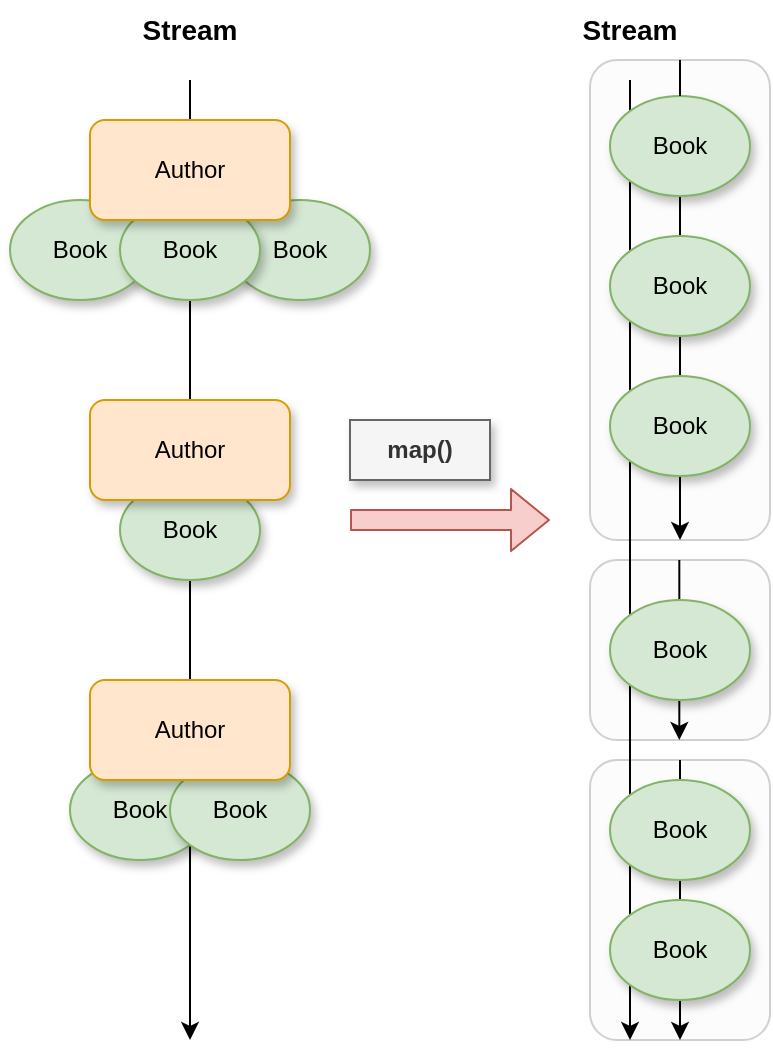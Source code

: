 <mxfile>
    <diagram id="mTx6PJ1XlBeTCLGS-Tsy" name="map">
        <mxGraphModel dx="988" dy="532" grid="0" gridSize="10" guides="1" tooltips="1" connect="1" arrows="1" fold="1" page="1" pageScale="1" pageWidth="850" pageHeight="1100" math="0" shadow="0">
            <root>
                <mxCell id="0"/>
                <mxCell id="1" parent="0"/>
                <mxCell id="37" value="" style="rounded=1;whiteSpace=wrap;html=1;fillColor=#f5f5f5;fontColor=#333333;strokeColor=#666666;opacity=30;fontStyle=1" vertex="1" parent="1">
                    <mxGeometry x="480" y="380" width="90" height="140" as="geometry"/>
                </mxCell>
                <mxCell id="35" value="" style="rounded=1;whiteSpace=wrap;html=1;fillColor=#f5f5f5;fontColor=#333333;strokeColor=#666666;opacity=30;fontStyle=1" vertex="1" parent="1">
                    <mxGeometry x="480" y="280" width="90" height="90" as="geometry"/>
                </mxCell>
                <mxCell id="34" value="" style="rounded=1;whiteSpace=wrap;html=1;fillColor=#f5f5f5;fontColor=#333333;strokeColor=#666666;opacity=30;" vertex="1" parent="1">
                    <mxGeometry x="480" y="30" width="90" height="240" as="geometry"/>
                </mxCell>
                <mxCell id="2" value="" style="endArrow=classic;html=1;" parent="1" edge="1">
                    <mxGeometry width="50" height="50" relative="1" as="geometry">
                        <mxPoint x="280" y="40" as="sourcePoint"/>
                        <mxPoint x="280" y="520" as="targetPoint"/>
                    </mxGeometry>
                </mxCell>
                <mxCell id="5" value="Book" style="ellipse;whiteSpace=wrap;html=1;fillColor=#d5e8d4;strokeColor=#82b366;shadow=1;" parent="1" vertex="1">
                    <mxGeometry x="190" y="100" width="70" height="50" as="geometry"/>
                </mxCell>
                <mxCell id="6" value="Book" style="ellipse;whiteSpace=wrap;html=1;fillColor=#d5e8d4;strokeColor=#82b366;shadow=1;" parent="1" vertex="1">
                    <mxGeometry x="300" y="100" width="70" height="50" as="geometry"/>
                </mxCell>
                <mxCell id="7" value="Book" style="ellipse;whiteSpace=wrap;html=1;fillColor=#d5e8d4;strokeColor=#82b366;shadow=1;" parent="1" vertex="1">
                    <mxGeometry x="245" y="100" width="70" height="50" as="geometry"/>
                </mxCell>
                <mxCell id="4" value="Author" style="rounded=1;whiteSpace=wrap;html=1;fillColor=#ffe6cc;strokeColor=#d79b00;shadow=1;" parent="1" vertex="1">
                    <mxGeometry x="230" y="60" width="100" height="50" as="geometry"/>
                </mxCell>
                <mxCell id="10" value="Book" style="ellipse;whiteSpace=wrap;html=1;fillColor=#d5e8d4;strokeColor=#82b366;shadow=1;" parent="1" vertex="1">
                    <mxGeometry x="245" y="240" width="70" height="50" as="geometry"/>
                </mxCell>
                <mxCell id="11" value="Author" style="rounded=1;whiteSpace=wrap;html=1;fillColor=#ffe6cc;strokeColor=#d79b00;shadow=1;" parent="1" vertex="1">
                    <mxGeometry x="230" y="200" width="100" height="50" as="geometry"/>
                </mxCell>
                <mxCell id="12" value="Book" style="ellipse;whiteSpace=wrap;html=1;fillColor=#d5e8d4;strokeColor=#82b366;shadow=1;" parent="1" vertex="1">
                    <mxGeometry x="220" y="380" width="70" height="50" as="geometry"/>
                </mxCell>
                <mxCell id="13" value="Book" style="ellipse;whiteSpace=wrap;html=1;fillColor=#d5e8d4;strokeColor=#82b366;shadow=1;" parent="1" vertex="1">
                    <mxGeometry x="270" y="380" width="70" height="50" as="geometry"/>
                </mxCell>
                <mxCell id="15" value="Author" style="rounded=1;whiteSpace=wrap;html=1;fillColor=#ffe6cc;strokeColor=#d79b00;shadow=1;" parent="1" vertex="1">
                    <mxGeometry x="230" y="340" width="100" height="50" as="geometry"/>
                </mxCell>
                <mxCell id="16" value="" style="endArrow=classic;html=1;" parent="1" edge="1">
                    <mxGeometry width="50" height="50" relative="1" as="geometry">
                        <mxPoint x="500" y="40" as="sourcePoint"/>
                        <mxPoint x="500" y="520" as="targetPoint"/>
                    </mxGeometry>
                </mxCell>
                <mxCell id="17" value="" style="shape=flexArrow;endArrow=classic;html=1;fillColor=#f8cecc;strokeColor=#b85450;" parent="1" edge="1">
                    <mxGeometry width="50" height="50" relative="1" as="geometry">
                        <mxPoint x="360" y="260" as="sourcePoint"/>
                        <mxPoint x="460" y="260" as="targetPoint"/>
                    </mxGeometry>
                </mxCell>
                <mxCell id="18" value="&lt;b&gt;map()&lt;/b&gt;" style="rounded=0;whiteSpace=wrap;html=1;shadow=1;fillColor=#f5f5f5;fontColor=#333333;strokeColor=#666666;" parent="1" vertex="1">
                    <mxGeometry x="360" y="210" width="70" height="30" as="geometry"/>
                </mxCell>
                <mxCell id="19" value="" style="endArrow=classic;html=1;startArrow=none;entryX=0.5;entryY=1;entryDx=0;entryDy=0;" parent="1" source="20" edge="1" target="34">
                    <mxGeometry width="50" height="50" relative="1" as="geometry">
                        <mxPoint x="525" y="28" as="sourcePoint"/>
                        <mxPoint x="525" y="268" as="targetPoint"/>
                    </mxGeometry>
                </mxCell>
                <mxCell id="20" value="Book" style="ellipse;whiteSpace=wrap;html=1;fillColor=#d5e8d4;strokeColor=#82b366;shadow=1;" parent="1" vertex="1">
                    <mxGeometry x="490" y="48" width="70" height="50" as="geometry"/>
                </mxCell>
                <mxCell id="22" value="" style="endArrow=none;html=1;" parent="1" target="20" edge="1">
                    <mxGeometry width="50" height="50" relative="1" as="geometry">
                        <mxPoint x="525" y="30" as="sourcePoint"/>
                        <mxPoint x="525" y="238" as="targetPoint"/>
                    </mxGeometry>
                </mxCell>
                <mxCell id="23" value="Book" style="ellipse;whiteSpace=wrap;html=1;fillColor=#d5e8d4;strokeColor=#82b366;shadow=1;" parent="1" vertex="1">
                    <mxGeometry x="490" y="118" width="70" height="50" as="geometry"/>
                </mxCell>
                <mxCell id="24" value="Book" style="ellipse;whiteSpace=wrap;html=1;fillColor=#d5e8d4;strokeColor=#82b366;shadow=1;" parent="1" vertex="1">
                    <mxGeometry x="490" y="188" width="70" height="50" as="geometry"/>
                </mxCell>
                <mxCell id="27" value="" style="endArrow=classic;html=1;" parent="1" edge="1">
                    <mxGeometry width="50" height="50" relative="1" as="geometry">
                        <mxPoint x="524.66" y="280" as="sourcePoint"/>
                        <mxPoint x="524.66" y="370" as="targetPoint"/>
                    </mxGeometry>
                </mxCell>
                <mxCell id="28" value="Book" style="ellipse;whiteSpace=wrap;html=1;fillColor=#d5e8d4;strokeColor=#82b366;shadow=1;" parent="1" vertex="1">
                    <mxGeometry x="490" y="300" width="70" height="50" as="geometry"/>
                </mxCell>
                <mxCell id="29" value="" style="endArrow=classic;html=1;startArrow=none;" parent="1" edge="1">
                    <mxGeometry width="50" height="50" relative="1" as="geometry">
                        <mxPoint x="525" y="380" as="sourcePoint"/>
                        <mxPoint x="525" y="520" as="targetPoint"/>
                    </mxGeometry>
                </mxCell>
                <mxCell id="32" value="Book" style="ellipse;whiteSpace=wrap;html=1;fillColor=#d5e8d4;strokeColor=#82b366;shadow=1;" parent="1" vertex="1">
                    <mxGeometry x="490" y="450" width="70" height="50" as="geometry"/>
                </mxCell>
                <mxCell id="33" value="Book" style="ellipse;whiteSpace=wrap;html=1;fillColor=#d5e8d4;strokeColor=#82b366;shadow=1;" parent="1" vertex="1">
                    <mxGeometry x="490" y="390" width="70" height="50" as="geometry"/>
                </mxCell>
                <mxCell id="38" value="&lt;font size=&quot;1&quot;&gt;&lt;span style=&quot;font-size: 14px&quot;&gt;Stream&lt;/span&gt;&lt;/font&gt;" style="text;html=1;strokeColor=none;fillColor=none;align=center;verticalAlign=middle;whiteSpace=wrap;rounded=0;opacity=30;fontStyle=1" vertex="1" parent="1">
                    <mxGeometry x="250" width="60" height="30" as="geometry"/>
                </mxCell>
                <mxCell id="39" value="&lt;font size=&quot;1&quot;&gt;&lt;b style=&quot;font-size: 14px&quot;&gt;Stream&lt;/b&gt;&lt;/font&gt;" style="text;html=1;strokeColor=none;fillColor=none;align=center;verticalAlign=middle;whiteSpace=wrap;rounded=0;opacity=30;" vertex="1" parent="1">
                    <mxGeometry x="470" width="60" height="30" as="geometry"/>
                </mxCell>
            </root>
        </mxGraphModel>
    </diagram>
    <diagram id="wIpzz4uOao0oQfYRNE4-" name="flatmap">
        <mxGraphModel dx="988" dy="532" grid="0" gridSize="10" guides="1" tooltips="1" connect="1" arrows="1" fold="1" page="1" pageScale="1" pageWidth="850" pageHeight="1100" math="0" shadow="0">
            <root>
                <mxCell id="jXMVuXcmdpLz4qbKkH9A-0"/>
                <mxCell id="jXMVuXcmdpLz4qbKkH9A-1" parent="jXMVuXcmdpLz4qbKkH9A-0"/>
                <mxCell id="bMC3bm_dQhHsErU3l49g-0" value="" style="endArrow=classic;html=1;" parent="jXMVuXcmdpLz4qbKkH9A-1" edge="1">
                    <mxGeometry width="50" height="50" relative="1" as="geometry">
                        <mxPoint x="280" y="40" as="sourcePoint"/>
                        <mxPoint x="280" y="520" as="targetPoint"/>
                    </mxGeometry>
                </mxCell>
                <mxCell id="bMC3bm_dQhHsErU3l49g-1" value="Book" style="ellipse;whiteSpace=wrap;html=1;fillColor=#d5e8d4;strokeColor=#82b366;shadow=1;" parent="jXMVuXcmdpLz4qbKkH9A-1" vertex="1">
                    <mxGeometry x="190" y="100" width="70" height="50" as="geometry"/>
                </mxCell>
                <mxCell id="bMC3bm_dQhHsErU3l49g-2" value="Book" style="ellipse;whiteSpace=wrap;html=1;fillColor=#d5e8d4;strokeColor=#82b366;shadow=1;" parent="jXMVuXcmdpLz4qbKkH9A-1" vertex="1">
                    <mxGeometry x="300" y="100" width="70" height="50" as="geometry"/>
                </mxCell>
                <mxCell id="bMC3bm_dQhHsErU3l49g-3" value="Book" style="ellipse;whiteSpace=wrap;html=1;fillColor=#d5e8d4;strokeColor=#82b366;shadow=1;" parent="jXMVuXcmdpLz4qbKkH9A-1" vertex="1">
                    <mxGeometry x="245" y="100" width="70" height="50" as="geometry"/>
                </mxCell>
                <mxCell id="bMC3bm_dQhHsErU3l49g-4" value="Author" style="rounded=1;whiteSpace=wrap;html=1;fillColor=#ffe6cc;strokeColor=#d79b00;shadow=1;" parent="jXMVuXcmdpLz4qbKkH9A-1" vertex="1">
                    <mxGeometry x="230" y="60" width="100" height="50" as="geometry"/>
                </mxCell>
                <mxCell id="bMC3bm_dQhHsErU3l49g-5" value="Book" style="ellipse;whiteSpace=wrap;html=1;fillColor=#d5e8d4;strokeColor=#82b366;shadow=1;" parent="jXMVuXcmdpLz4qbKkH9A-1" vertex="1">
                    <mxGeometry x="245" y="240" width="70" height="50" as="geometry"/>
                </mxCell>
                <mxCell id="bMC3bm_dQhHsErU3l49g-6" value="Author" style="rounded=1;whiteSpace=wrap;html=1;fillColor=#ffe6cc;strokeColor=#d79b00;shadow=1;" parent="jXMVuXcmdpLz4qbKkH9A-1" vertex="1">
                    <mxGeometry x="230" y="200" width="100" height="50" as="geometry"/>
                </mxCell>
                <mxCell id="bMC3bm_dQhHsErU3l49g-7" value="Book" style="ellipse;whiteSpace=wrap;html=1;fillColor=#d5e8d4;strokeColor=#82b366;shadow=1;" parent="jXMVuXcmdpLz4qbKkH9A-1" vertex="1">
                    <mxGeometry x="220" y="380" width="70" height="50" as="geometry"/>
                </mxCell>
                <mxCell id="bMC3bm_dQhHsErU3l49g-8" value="Book" style="ellipse;whiteSpace=wrap;html=1;fillColor=#d5e8d4;strokeColor=#82b366;shadow=1;" parent="jXMVuXcmdpLz4qbKkH9A-1" vertex="1">
                    <mxGeometry x="270" y="380" width="70" height="50" as="geometry"/>
                </mxCell>
                <mxCell id="bMC3bm_dQhHsErU3l49g-9" value="Author" style="rounded=1;whiteSpace=wrap;html=1;fillColor=#ffe6cc;strokeColor=#d79b00;shadow=1;" parent="jXMVuXcmdpLz4qbKkH9A-1" vertex="1">
                    <mxGeometry x="230" y="340" width="100" height="50" as="geometry"/>
                </mxCell>
                <mxCell id="bMC3bm_dQhHsErU3l49g-10" value="" style="endArrow=classic;html=1;" parent="jXMVuXcmdpLz4qbKkH9A-1" edge="1">
                    <mxGeometry width="50" height="50" relative="1" as="geometry">
                        <mxPoint x="500" y="40" as="sourcePoint"/>
                        <mxPoint x="500" y="520" as="targetPoint"/>
                    </mxGeometry>
                </mxCell>
                <mxCell id="bMC3bm_dQhHsErU3l49g-11" value="" style="shape=flexArrow;endArrow=classic;html=1;fillColor=#f8cecc;strokeColor=#b85450;" parent="jXMVuXcmdpLz4qbKkH9A-1" edge="1">
                    <mxGeometry width="50" height="50" relative="1" as="geometry">
                        <mxPoint x="360" y="260" as="sourcePoint"/>
                        <mxPoint x="460" y="260" as="targetPoint"/>
                    </mxGeometry>
                </mxCell>
                <mxCell id="bMC3bm_dQhHsErU3l49g-12" value="&lt;b&gt;flatMap()&lt;/b&gt;" style="rounded=0;whiteSpace=wrap;html=1;shadow=1;fillColor=#f5f5f5;fontColor=#333333;strokeColor=#666666;" parent="jXMVuXcmdpLz4qbKkH9A-1" vertex="1">
                    <mxGeometry x="360" y="210" width="70" height="30" as="geometry"/>
                </mxCell>
                <mxCell id="bMC3bm_dQhHsErU3l49g-14" value="Book" style="ellipse;whiteSpace=wrap;html=1;fillColor=#d5e8d4;strokeColor=#82b366;shadow=1;" parent="jXMVuXcmdpLz4qbKkH9A-1" vertex="1">
                    <mxGeometry x="465" y="80" width="70" height="50" as="geometry"/>
                </mxCell>
                <mxCell id="bMC3bm_dQhHsErU3l49g-16" value="Book" style="ellipse;whiteSpace=wrap;html=1;fillColor=#d5e8d4;strokeColor=#82b366;shadow=1;" parent="jXMVuXcmdpLz4qbKkH9A-1" vertex="1">
                    <mxGeometry x="465" y="120" width="70" height="50" as="geometry"/>
                </mxCell>
                <mxCell id="bMC3bm_dQhHsErU3l49g-17" value="Book" style="ellipse;whiteSpace=wrap;html=1;fillColor=#d5e8d4;strokeColor=#82b366;shadow=1;" parent="jXMVuXcmdpLz4qbKkH9A-1" vertex="1">
                    <mxGeometry x="465" y="160" width="70" height="50" as="geometry"/>
                </mxCell>
                <mxCell id="1K_lsIfNtwA0SR1HOhub-0" value="&lt;font size=&quot;1&quot;&gt;&lt;b style=&quot;font-size: 14px&quot;&gt;Stream&lt;/b&gt;&lt;/font&gt;" style="text;html=1;strokeColor=none;fillColor=none;align=center;verticalAlign=middle;whiteSpace=wrap;rounded=0;opacity=30;" vertex="1" parent="jXMVuXcmdpLz4qbKkH9A-1">
                    <mxGeometry x="250" width="60" height="30" as="geometry"/>
                </mxCell>
                <mxCell id="1K_lsIfNtwA0SR1HOhub-1" value="&lt;font size=&quot;1&quot;&gt;&lt;b style=&quot;font-size: 14px&quot;&gt;Stream&lt;/b&gt;&lt;/font&gt;" style="text;html=1;strokeColor=none;fillColor=none;align=center;verticalAlign=middle;whiteSpace=wrap;rounded=0;opacity=30;" vertex="1" parent="jXMVuXcmdpLz4qbKkH9A-1">
                    <mxGeometry x="470" width="60" height="30" as="geometry"/>
                </mxCell>
                <mxCell id="1K_lsIfNtwA0SR1HOhub-3" value="Book" style="ellipse;whiteSpace=wrap;html=1;fillColor=#d5e8d4;strokeColor=#82b366;shadow=1;" vertex="1" parent="jXMVuXcmdpLz4qbKkH9A-1">
                    <mxGeometry x="465" y="350" width="70" height="50" as="geometry"/>
                </mxCell>
                <mxCell id="1K_lsIfNtwA0SR1HOhub-4" value="Book" style="ellipse;whiteSpace=wrap;html=1;fillColor=#d5e8d4;strokeColor=#82b366;shadow=1;" vertex="1" parent="jXMVuXcmdpLz4qbKkH9A-1">
                    <mxGeometry x="465" y="240" width="70" height="50" as="geometry"/>
                </mxCell>
                <mxCell id="1K_lsIfNtwA0SR1HOhub-2" value="Book" style="ellipse;whiteSpace=wrap;html=1;fillColor=#d5e8d4;strokeColor=#82b366;shadow=1;" vertex="1" parent="jXMVuXcmdpLz4qbKkH9A-1">
                    <mxGeometry x="465" y="390" width="70" height="50" as="geometry"/>
                </mxCell>
            </root>
        </mxGraphModel>
    </diagram>
</mxfile>